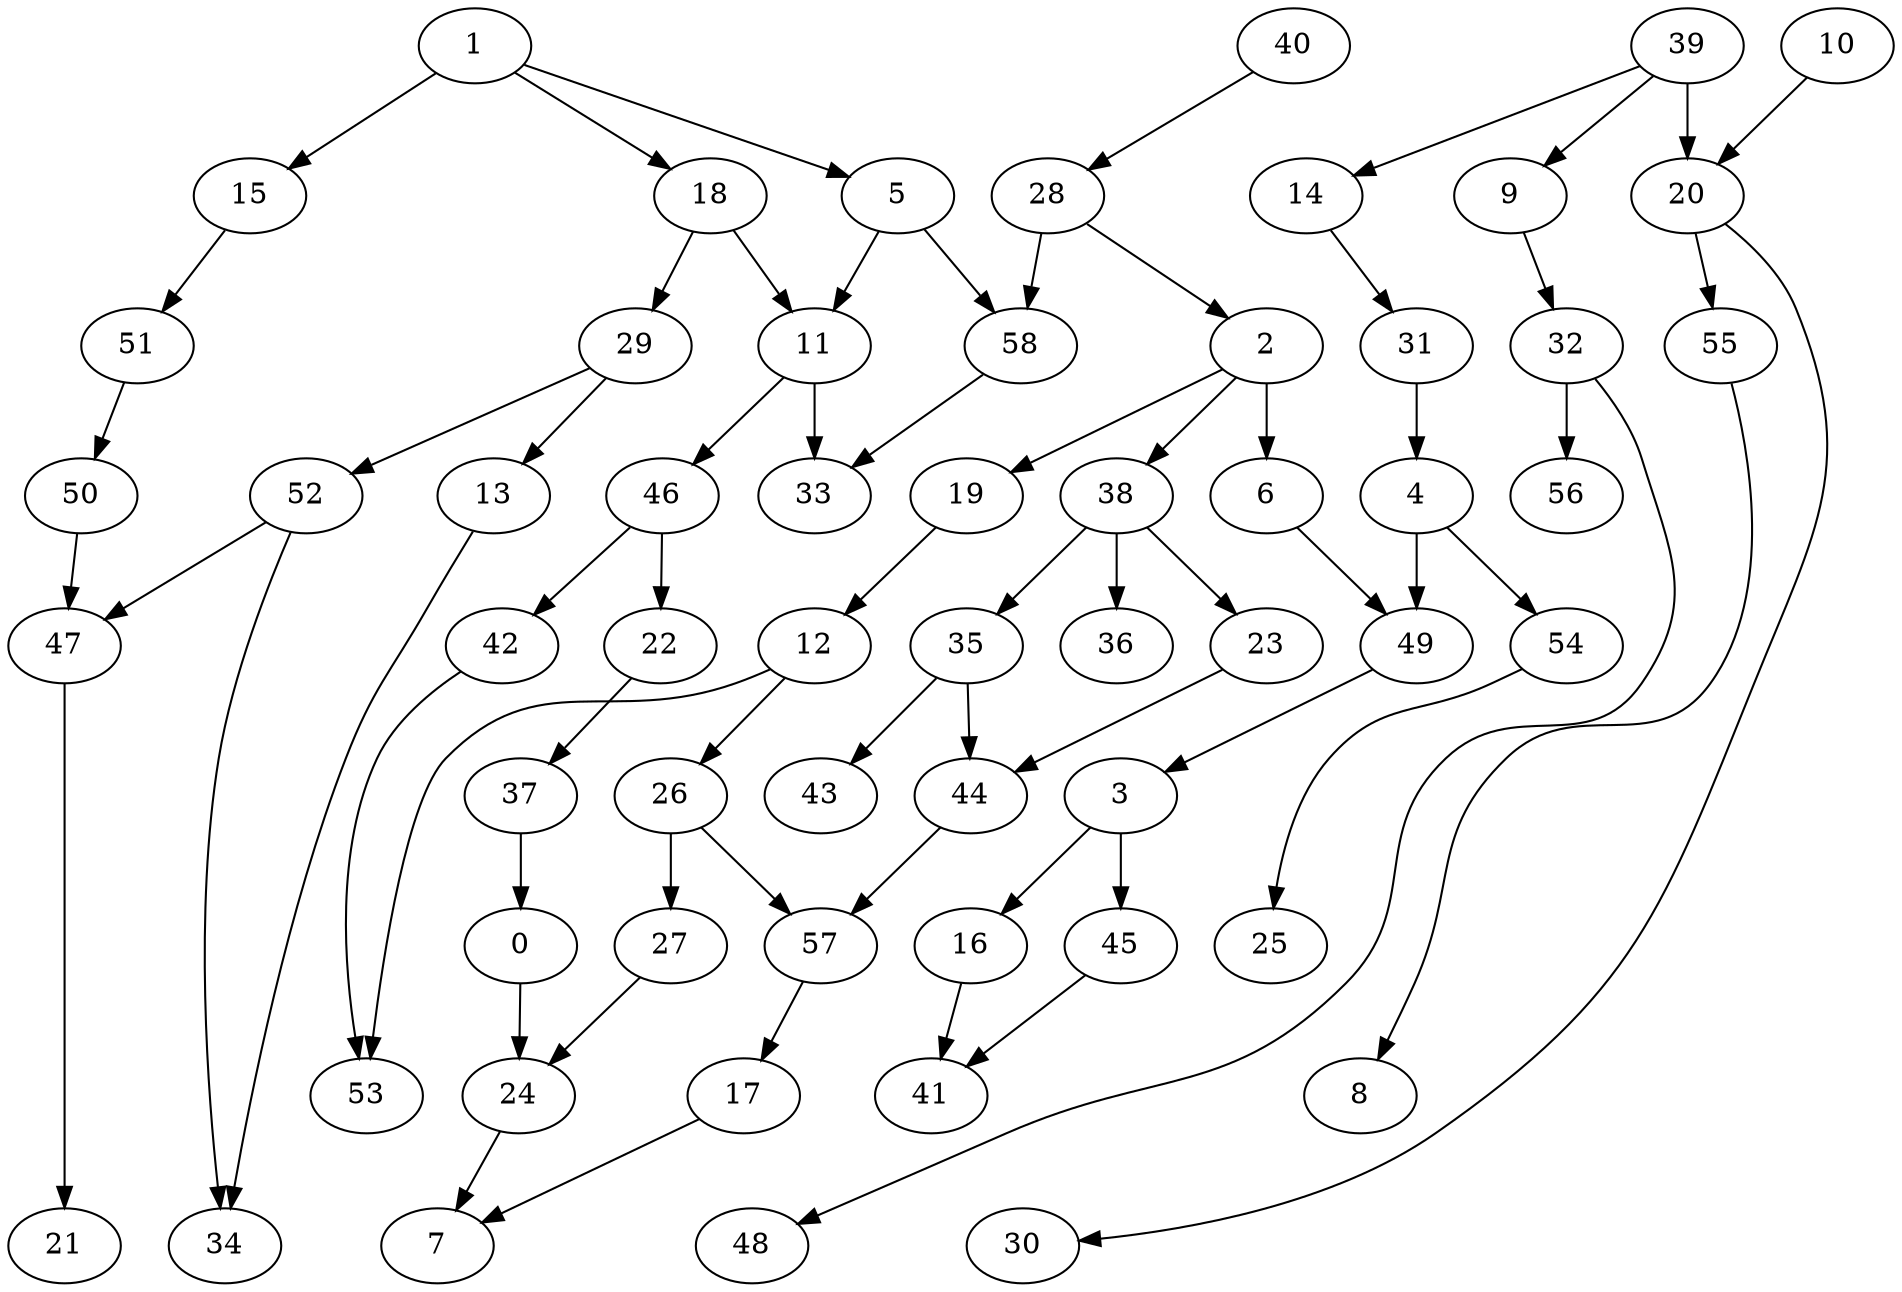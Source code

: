 digraph g {
0;
1;
2;
3;
4;
5;
6;
7;
8;
9;
10;
11;
12;
13;
14;
15;
16;
17;
18;
19;
20;
21;
22;
23;
24;
25;
26;
27;
28;
29;
30;
31;
32;
33;
34;
35;
36;
37;
38;
39;
40;
41;
42;
43;
44;
45;
46;
47;
48;
49;
50;
51;
52;
53;
54;
55;
56;
57;
58;
0 -> 24 [weight=0];
1 -> 5 [weight=0];
1 -> 15 [weight=0];
1 -> 18 [weight=0];
2 -> 6 [weight=0];
2 -> 19 [weight=0];
2 -> 38 [weight=0];
3 -> 16 [weight=0];
3 -> 45 [weight=0];
4 -> 49 [weight=1];
4 -> 54 [weight=0];
5 -> 58 [weight=1];
5 -> 11 [weight=0];
6 -> 49 [weight=0];
9 -> 32 [weight=0];
10 -> 20 [weight=0];
11 -> 33 [weight=1];
11 -> 46 [weight=0];
12 -> 26 [weight=0];
12 -> 53 [weight=0];
13 -> 34 [weight=0];
14 -> 31 [weight=0];
15 -> 51 [weight=0];
16 -> 41 [weight=0];
17 -> 7 [weight=0];
18 -> 11 [weight=0];
18 -> 29 [weight=0];
19 -> 12 [weight=0];
20 -> 55 [weight=0];
20 -> 30 [weight=0];
22 -> 37 [weight=0];
23 -> 44 [weight=0];
24 -> 7 [weight=0];
26 -> 57 [weight=0];
26 -> 27 [weight=0];
27 -> 24 [weight=0];
28 -> 58 [weight=1];
28 -> 2 [weight=0];
29 -> 13 [weight=0];
29 -> 52 [weight=0];
31 -> 4 [weight=1];
32 -> 56 [weight=1];
32 -> 48 [weight=0];
35 -> 44 [weight=0];
35 -> 43 [weight=0];
37 -> 0 [weight=0];
38 -> 23 [weight=0];
38 -> 35 [weight=0];
38 -> 36 [weight=1];
39 -> 9 [weight=0];
39 -> 20 [weight=1];
39 -> 14 [weight=0];
40 -> 28 [weight=0];
42 -> 53 [weight=0];
44 -> 57 [weight=0];
45 -> 41 [weight=0];
46 -> 22 [weight=0];
46 -> 42 [weight=0];
47 -> 21 [weight=0];
49 -> 3 [weight=0];
50 -> 47 [weight=0];
51 -> 50 [weight=0];
52 -> 34 [weight=0];
52 -> 47 [weight=0];
54 -> 25 [weight=0];
55 -> 8 [weight=0];
57 -> 17 [weight=0];
58 -> 33 [weight=0];
}
